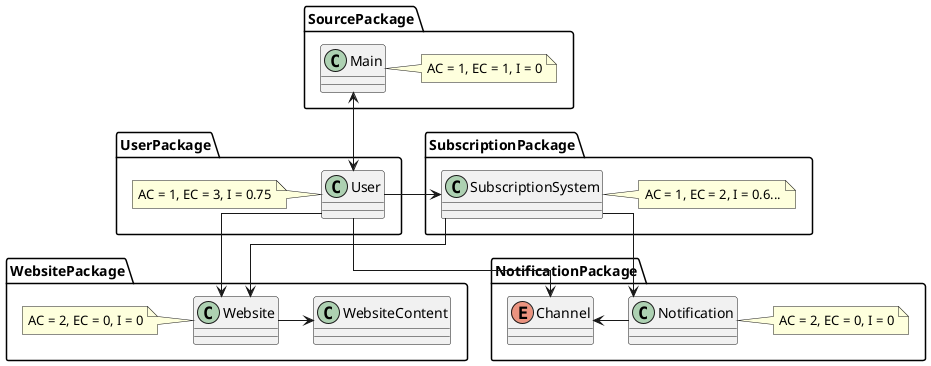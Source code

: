 @startuml
'https://plantuml.com/deployment-diagram
skinparam linetype ortho

' Package Structures

package SourcePackage {
    class Main
    note right: AC = 1, EC = 1, I = 0
}

package UserPackage {
    class User
    note left: AC = 1, EC = 3, I = 0.75
}


package SubscriptionPackage {
    class SubscriptionSystem
    note right: AC = 1, EC = 2, I = 0.6...
}

package WebsitePackage {
    class Website
    note left: AC = 2, EC = 0, I = 0
    class WebsiteContent
}

package NotificationPackage {
    class Notification
    note right: AC = 2, EC = 0, I = 0
    enum Channel
}


' Class Dependencies

Main <-down-> User

User -right-> SubscriptionSystem
User --> Website
User --> Channel

SubscriptionSystem --> Website
SubscriptionSystem --> Notification

Website -right-> WebsiteContent

Notification -right-> Channel

@enduml
